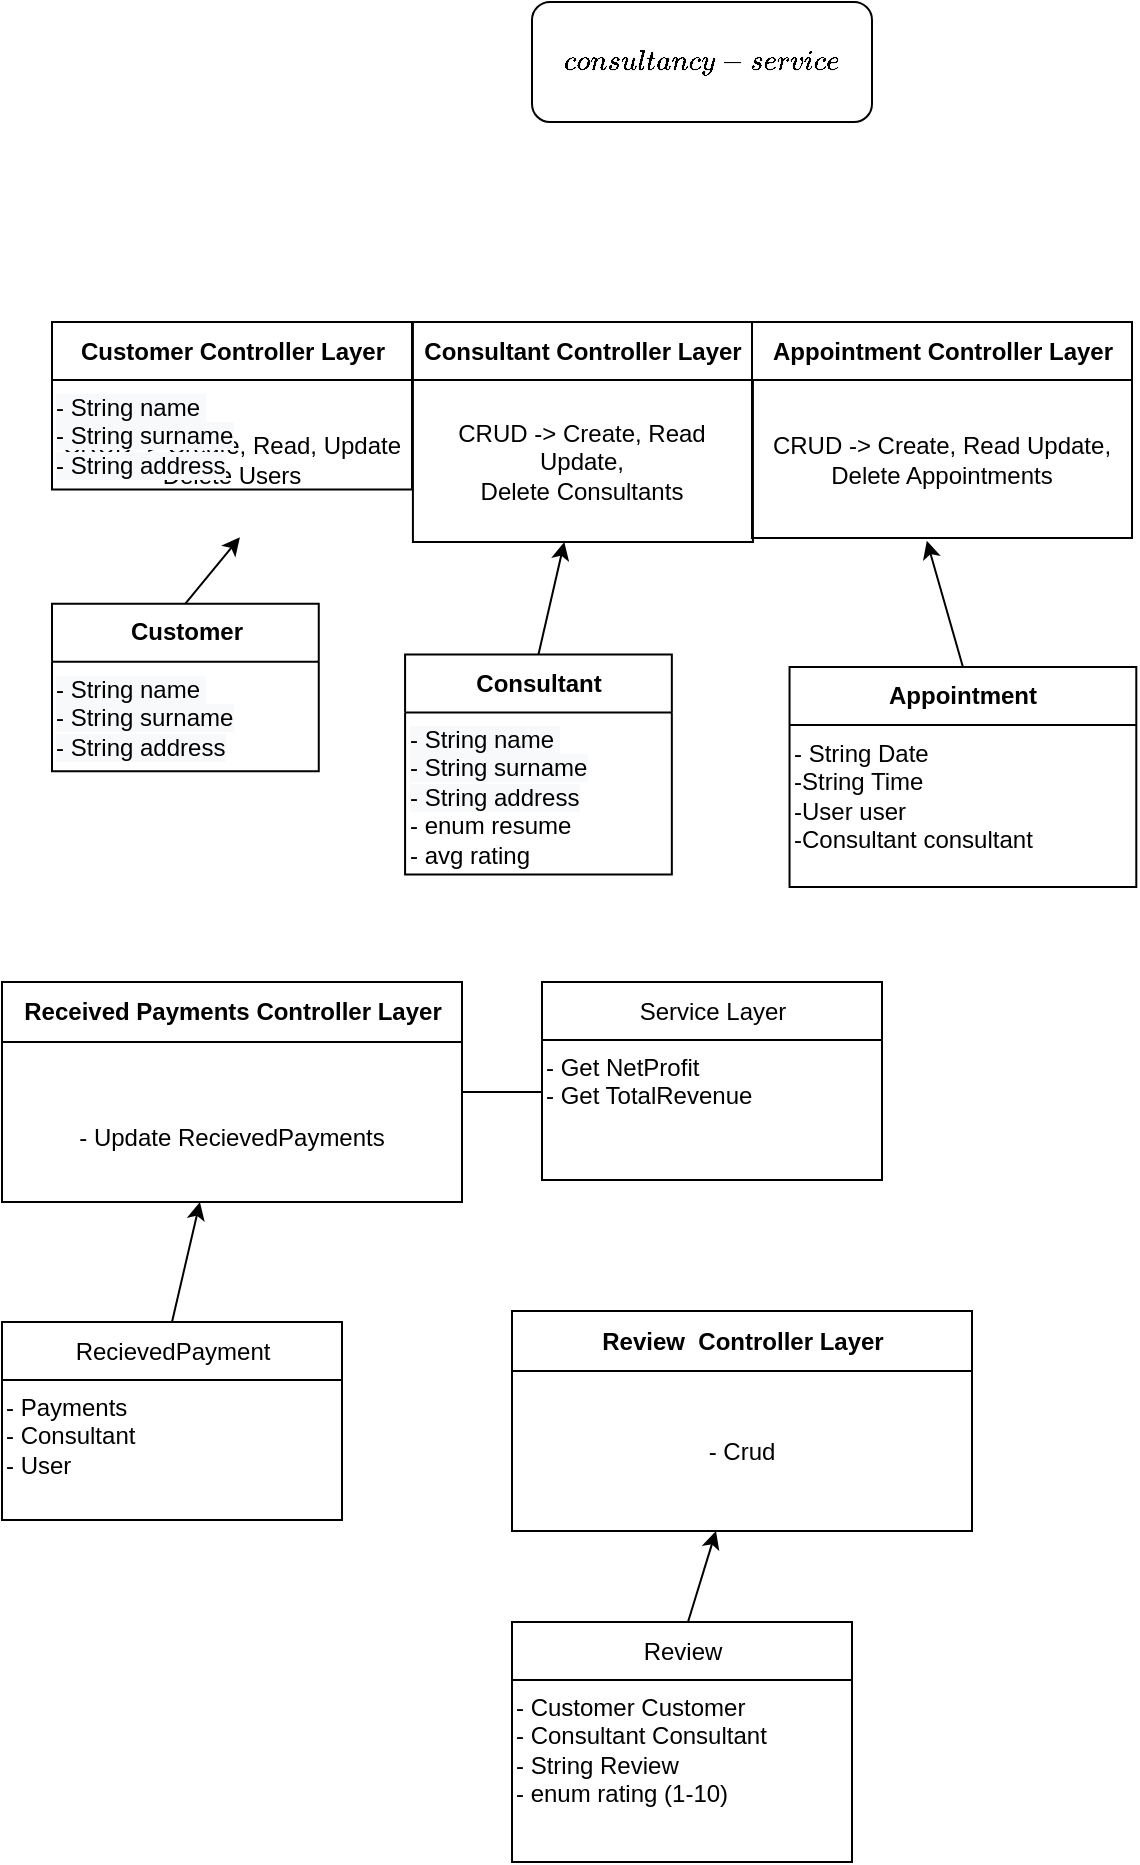 <mxfile version="14.5.7" type="github">
  <diagram id="cv6Ku92gqxpMJyDZPzsR" name="Page-1">
    <mxGraphModel dx="782" dy="448" grid="1" gridSize="10" guides="1" tooltips="1" connect="1" arrows="1" fold="1" page="1" pageScale="1" pageWidth="850" pageHeight="1100" math="1" shadow="0">
      <root>
        <mxCell id="0" />
        <mxCell id="1" parent="0" />
        <mxCell id="bVXocY5plBnqCkHnwArX-1" value="$$consultancy-service$$" style="rounded=1;whiteSpace=wrap;html=1;" parent="1" vertex="1">
          <mxGeometry x="300" y="30" width="170" height="60" as="geometry" />
        </mxCell>
        <mxCell id="bVXocY5plBnqCkHnwArX-13" value="Received Payments Controller Layer" style="swimlane;fontStyle=1;align=center;verticalAlign=middle;childLayout=stackLayout;horizontal=1;startSize=30;horizontalStack=0;resizeParent=1;resizeParentMax=0;resizeLast=0;collapsible=0;marginBottom=0;html=1;" parent="1" vertex="1">
          <mxGeometry x="35" y="520" width="230" height="110" as="geometry" />
        </mxCell>
        <mxCell id="bVXocY5plBnqCkHnwArX-28" value="&lt;font face=&quot;helvetica&quot;&gt;&lt;span style=&quot;font-weight: 400&quot;&gt;RecievedPayment&lt;/span&gt;&lt;/font&gt;" style="swimlane;fontStyle=1;align=center;verticalAlign=middle;childLayout=stackLayout;horizontal=1;startSize=29;horizontalStack=0;resizeParent=1;resizeParentMax=0;resizeLast=0;collapsible=0;marginBottom=0;html=1;" parent="1" vertex="1">
          <mxGeometry x="35" y="690" width="170" height="99" as="geometry" />
        </mxCell>
        <mxCell id="bVXocY5plBnqCkHnwArX-29" value="&lt;div&gt;&lt;font face=&quot;helvetica&quot;&gt;- Payments&lt;/font&gt;&lt;/div&gt;&lt;div&gt;&lt;font face=&quot;helvetica&quot;&gt;- Consultant&lt;/font&gt;&lt;/div&gt;&lt;div&gt;&lt;font face=&quot;helvetica&quot;&gt;- User&lt;/font&gt;&lt;/div&gt;" style="text;whiteSpace=wrap;html=1;align=left;" parent="bVXocY5plBnqCkHnwArX-28" vertex="1">
          <mxGeometry y="29" width="170" height="70" as="geometry" />
        </mxCell>
        <mxCell id="bVXocY5plBnqCkHnwArX-30" value="" style="endArrow=classic;html=1;entryX=0.522;entryY=0.995;entryDx=0;entryDy=0;entryPerimeter=0;exitX=0.5;exitY=0;exitDx=0;exitDy=0;" parent="1" source="bVXocY5plBnqCkHnwArX-28" edge="1">
          <mxGeometry width="50" height="50" relative="1" as="geometry">
            <mxPoint x="105" y="680.51" as="sourcePoint" />
            <mxPoint x="133.96" y="630.005" as="targetPoint" />
          </mxGeometry>
        </mxCell>
        <mxCell id="bVXocY5plBnqCkHnwArX-34" value="" style="group" parent="1" vertex="1" connectable="0">
          <mxGeometry x="60" y="190" width="540.005" height="282.535" as="geometry" />
        </mxCell>
        <mxCell id="bVXocY5plBnqCkHnwArX-5" value="Consultant Controller Layer" style="swimlane;fontStyle=1;align=center;verticalAlign=middle;childLayout=stackLayout;horizontal=1;startSize=29;horizontalStack=0;resizeParent=1;resizeParentMax=0;resizeLast=0;collapsible=0;marginBottom=0;html=1;" parent="bVXocY5plBnqCkHnwArX-34" vertex="1">
          <mxGeometry x="180.462" width="170" height="110" as="geometry" />
        </mxCell>
        <mxCell id="bVXocY5plBnqCkHnwArX-6" value="CRUD -&amp;gt; Create, Read &lt;br&gt;Update,&lt;br&gt;Delete Consultants" style="text;html=1;strokeColor=none;fillColor=none;align=center;verticalAlign=middle;spacingLeft=4;spacingRight=4;overflow=hidden;rotatable=0;points=[[0,0.5],[1,0.5]];portConstraint=eastwest;" parent="bVXocY5plBnqCkHnwArX-5" vertex="1">
          <mxGeometry y="29" width="170" height="81" as="geometry" />
        </mxCell>
        <mxCell id="bVXocY5plBnqCkHnwArX-9" value="Appointment Controller Layer" style="swimlane;fontStyle=1;align=center;verticalAlign=middle;childLayout=stackLayout;horizontal=1;startSize=29;horizontalStack=0;resizeParent=1;resizeParentMax=0;resizeLast=0;collapsible=0;marginBottom=0;html=1;" parent="bVXocY5plBnqCkHnwArX-34" vertex="1">
          <mxGeometry x="350.005" width="190" height="108.03" as="geometry" />
        </mxCell>
        <mxCell id="bVXocY5plBnqCkHnwArX-10" value="CRUD -&amp;gt; Create, Read Update,&lt;br&gt;Delete Appointments" style="text;html=1;strokeColor=none;fillColor=none;align=center;verticalAlign=middle;spacingLeft=4;spacingRight=4;overflow=hidden;rotatable=0;points=[[0,0.5],[1,0.5]];portConstraint=eastwest;" parent="bVXocY5plBnqCkHnwArX-9" vertex="1">
          <mxGeometry y="29" width="190" height="79.03" as="geometry" />
        </mxCell>
        <mxCell id="bVXocY5plBnqCkHnwArX-17" value="Customer" style="swimlane;fontStyle=1;align=center;verticalAlign=middle;childLayout=stackLayout;horizontal=1;startSize=29;horizontalStack=0;resizeParent=1;resizeParentMax=0;resizeLast=0;collapsible=0;marginBottom=0;html=1;" parent="bVXocY5plBnqCkHnwArX-34" vertex="1">
          <mxGeometry y="140.845" width="133.385" height="83.773" as="geometry" />
        </mxCell>
        <mxCell id="bVXocY5plBnqCkHnwArX-15" value="&lt;span style=&quot;color: rgb(0 , 0 , 0) ; font-family: &amp;#34;helvetica&amp;#34; ; font-size: 12px ; font-style: normal ; font-weight: 400 ; letter-spacing: normal ; text-align: center ; text-indent: 0px ; text-transform: none ; word-spacing: 0px ; background-color: rgb(248 , 249 , 250) ; display: inline ; float: none&quot;&gt;- String name&amp;nbsp;&lt;/span&gt;&lt;br style=&quot;color: rgb(0 , 0 , 0) ; font-family: &amp;#34;helvetica&amp;#34; ; font-size: 12px ; font-style: normal ; font-weight: 400 ; letter-spacing: normal ; text-align: center ; text-indent: 0px ; text-transform: none ; word-spacing: 0px ; background-color: rgb(248 , 249 , 250)&quot;&gt;&lt;span style=&quot;color: rgb(0 , 0 , 0) ; font-family: &amp;#34;helvetica&amp;#34; ; font-size: 12px ; font-style: normal ; font-weight: 400 ; letter-spacing: normal ; text-align: center ; text-indent: 0px ; text-transform: none ; word-spacing: 0px ; background-color: rgb(248 , 249 , 250) ; display: inline ; float: none&quot;&gt;- String surname&lt;/span&gt;&lt;br style=&quot;color: rgb(0 , 0 , 0) ; font-family: &amp;#34;helvetica&amp;#34; ; font-size: 12px ; font-style: normal ; font-weight: 400 ; letter-spacing: normal ; text-align: center ; text-indent: 0px ; text-transform: none ; word-spacing: 0px ; background-color: rgb(248 , 249 , 250)&quot;&gt;&lt;span style=&quot;color: rgb(0 , 0 , 0) ; font-family: &amp;#34;helvetica&amp;#34; ; font-size: 12px ; font-style: normal ; font-weight: 400 ; letter-spacing: normal ; text-align: center ; text-indent: 0px ; text-transform: none ; word-spacing: 0px ; background-color: rgb(248 , 249 , 250) ; display: inline ; float: none&quot;&gt;- String address&lt;/span&gt;&lt;br style=&quot;color: rgb(0 , 0 , 0) ; font-family: &amp;#34;helvetica&amp;#34; ; font-size: 12px ; font-style: normal ; font-weight: 400 ; letter-spacing: normal ; text-align: center ; text-indent: 0px ; text-transform: none ; word-spacing: 0px ; background-color: rgb(248 , 249 , 250)&quot;&gt;" style="text;whiteSpace=wrap;html=1;" parent="bVXocY5plBnqCkHnwArX-17" vertex="1">
          <mxGeometry y="29" width="133.385" height="54.773" as="geometry" />
        </mxCell>
        <mxCell id="bVXocY5plBnqCkHnwArX-19" value="" style="endArrow=classic;html=1;entryX=0.522;entryY=0.995;entryDx=0;entryDy=0;entryPerimeter=0;exitX=0.5;exitY=0;exitDx=0;exitDy=0;" parent="bVXocY5plBnqCkHnwArX-34" source="bVXocY5plBnqCkHnwArX-17" target="bVXocY5plBnqCkHnwArX-3" edge="1">
          <mxGeometry width="50" height="50" relative="1" as="geometry">
            <mxPoint x="15.692" y="250.391" as="sourcePoint" />
            <mxPoint x="54.923" y="211.268" as="targetPoint" />
          </mxGeometry>
        </mxCell>
        <mxCell id="bVXocY5plBnqCkHnwArX-23" value="Consultant" style="swimlane;fontStyle=1;align=center;verticalAlign=middle;childLayout=stackLayout;horizontal=1;startSize=29;horizontalStack=0;resizeParent=1;resizeParentMax=0;resizeLast=0;collapsible=0;marginBottom=0;html=1;" parent="bVXocY5plBnqCkHnwArX-34" vertex="1">
          <mxGeometry x="176.538" y="166.225" width="133.38" height="110" as="geometry" />
        </mxCell>
        <mxCell id="bVXocY5plBnqCkHnwArX-24" value="&lt;span style=&quot;color: rgb(0 , 0 , 0) ; font-family: &amp;#34;helvetica&amp;#34; ; font-size: 12px ; font-style: normal ; font-weight: 400 ; letter-spacing: normal ; text-align: center ; text-indent: 0px ; text-transform: none ; word-spacing: 0px ; background-color: rgb(248 , 249 , 250) ; display: inline ; float: none&quot;&gt;- String name&amp;nbsp;&lt;/span&gt;&lt;br style=&quot;color: rgb(0 , 0 , 0) ; font-family: &amp;#34;helvetica&amp;#34; ; font-size: 12px ; font-style: normal ; font-weight: 400 ; letter-spacing: normal ; text-align: center ; text-indent: 0px ; text-transform: none ; word-spacing: 0px ; background-color: rgb(248 , 249 , 250)&quot;&gt;&lt;span style=&quot;color: rgb(0 , 0 , 0) ; font-family: &amp;#34;helvetica&amp;#34; ; font-size: 12px ; font-style: normal ; font-weight: 400 ; letter-spacing: normal ; text-align: center ; text-indent: 0px ; text-transform: none ; word-spacing: 0px ; background-color: rgb(248 , 249 , 250) ; display: inline ; float: none&quot;&gt;- String surname&lt;/span&gt;&lt;br style=&quot;color: rgb(0 , 0 , 0) ; font-family: &amp;#34;helvetica&amp;#34; ; font-size: 12px ; font-style: normal ; font-weight: 400 ; letter-spacing: normal ; text-align: center ; text-indent: 0px ; text-transform: none ; word-spacing: 0px ; background-color: rgb(248 , 249 , 250)&quot;&gt;&lt;span style=&quot;color: rgb(0 , 0 , 0) ; font-family: &amp;#34;helvetica&amp;#34; ; font-size: 12px ; font-style: normal ; font-weight: 400 ; letter-spacing: normal ; text-align: center ; text-indent: 0px ; text-transform: none ; word-spacing: 0px ; background-color: rgb(248 , 249 , 250) ; display: inline ; float: none&quot;&gt;- String address&lt;br&gt;&lt;/span&gt;- enum resume&lt;br&gt;- avg rating" style="text;whiteSpace=wrap;html=1;" parent="bVXocY5plBnqCkHnwArX-23" vertex="1">
          <mxGeometry y="29" width="133.38" height="81" as="geometry" />
        </mxCell>
        <mxCell id="bVXocY5plBnqCkHnwArX-25" value="" style="endArrow=classic;html=1;exitX=0.5;exitY=0;exitDx=0;exitDy=0;" parent="bVXocY5plBnqCkHnwArX-34" source="bVXocY5plBnqCkHnwArX-23" target="bVXocY5plBnqCkHnwArX-6" edge="1">
          <mxGeometry width="50" height="50" relative="1" as="geometry">
            <mxPoint x="192.231" y="250.391" as="sourcePoint" />
            <mxPoint x="266" y="120" as="targetPoint" />
          </mxGeometry>
        </mxCell>
        <mxCell id="bVXocY5plBnqCkHnwArX-31" value="Appointment" style="swimlane;fontStyle=1;align=center;verticalAlign=middle;childLayout=stackLayout;horizontal=1;startSize=29;horizontalStack=0;resizeParent=1;resizeParentMax=0;resizeLast=0;collapsible=0;marginBottom=0;html=1;" parent="bVXocY5plBnqCkHnwArX-34" vertex="1">
          <mxGeometry x="368.769" y="172.535" width="173.38" height="110" as="geometry" />
        </mxCell>
        <mxCell id="bVXocY5plBnqCkHnwArX-32" value="&lt;div&gt;&lt;span&gt;&lt;font face=&quot;helvetica&quot;&gt;- String Date&lt;/font&gt;&lt;/span&gt;&lt;/div&gt;&lt;div&gt;&lt;span&gt;&lt;font face=&quot;helvetica&quot;&gt;-String Time&lt;/font&gt;&lt;/span&gt;&lt;/div&gt;&lt;div&gt;&lt;font face=&quot;helvetica&quot;&gt;-User user&lt;/font&gt;&lt;/div&gt;&lt;div&gt;&lt;font face=&quot;helvetica&quot;&gt;-Consultant consultant&lt;/font&gt;&lt;/div&gt;" style="text;whiteSpace=wrap;html=1;align=left;" parent="bVXocY5plBnqCkHnwArX-31" vertex="1">
          <mxGeometry y="29" width="173.38" height="81" as="geometry" />
        </mxCell>
        <mxCell id="bVXocY5plBnqCkHnwArX-33" value="" style="endArrow=classic;html=1;entryX=0.46;entryY=1.017;entryDx=0;entryDy=0;entryPerimeter=0;exitX=0.5;exitY=0;exitDx=0;exitDy=0;" parent="bVXocY5plBnqCkHnwArX-34" source="bVXocY5plBnqCkHnwArX-31" target="bVXocY5plBnqCkHnwArX-10" edge="1">
          <mxGeometry width="50" height="50" relative="1" as="geometry">
            <mxPoint x="384.462" y="282.081" as="sourcePoint" />
            <mxPoint x="458.184" y="133.016" as="targetPoint" />
          </mxGeometry>
        </mxCell>
        <mxCell id="bVXocY5plBnqCkHnwArX-3" value="CRUD -&amp;gt; Create, Read, Update&lt;br&gt;Delete Users" style="text;html=1;strokeColor=none;fillColor=none;align=center;verticalAlign=middle;spacingLeft=4;spacingRight=4;overflow=hidden;rotatable=0;points=[[0,0.5],[1,0.5]];portConstraint=eastwest;" parent="bVXocY5plBnqCkHnwArX-34" vertex="1">
          <mxGeometry y="29" width="180" height="79.03" as="geometry" />
        </mxCell>
        <mxCell id="bVXocY5plBnqCkHnwArX-2" value="Customer Controller Layer" style="swimlane;fontStyle=1;align=center;verticalAlign=middle;childLayout=stackLayout;horizontal=1;startSize=29;horizontalStack=0;resizeParent=1;resizeParentMax=0;resizeLast=0;collapsible=0;marginBottom=0;html=1;" parent="1" vertex="1">
          <mxGeometry x="60" y="190" width="180" height="83.773" as="geometry" />
        </mxCell>
        <mxCell id="bVXocY5plBnqCkHnwArX-47" value="&lt;span style=&quot;color: rgb(0 , 0 , 0) ; font-family: &amp;#34;helvetica&amp;#34; ; font-size: 12px ; font-style: normal ; font-weight: 400 ; letter-spacing: normal ; text-align: center ; text-indent: 0px ; text-transform: none ; word-spacing: 0px ; background-color: rgb(248 , 249 , 250) ; display: inline ; float: none&quot;&gt;- String name&amp;nbsp;&lt;/span&gt;&lt;br style=&quot;color: rgb(0 , 0 , 0) ; font-family: &amp;#34;helvetica&amp;#34; ; font-size: 12px ; font-style: normal ; font-weight: 400 ; letter-spacing: normal ; text-align: center ; text-indent: 0px ; text-transform: none ; word-spacing: 0px ; background-color: rgb(248 , 249 , 250)&quot;&gt;&lt;span style=&quot;color: rgb(0 , 0 , 0) ; font-family: &amp;#34;helvetica&amp;#34; ; font-size: 12px ; font-style: normal ; font-weight: 400 ; letter-spacing: normal ; text-align: center ; text-indent: 0px ; text-transform: none ; word-spacing: 0px ; background-color: rgb(248 , 249 , 250) ; display: inline ; float: none&quot;&gt;- String surname&lt;/span&gt;&lt;br style=&quot;color: rgb(0 , 0 , 0) ; font-family: &amp;#34;helvetica&amp;#34; ; font-size: 12px ; font-style: normal ; font-weight: 400 ; letter-spacing: normal ; text-align: center ; text-indent: 0px ; text-transform: none ; word-spacing: 0px ; background-color: rgb(248 , 249 , 250)&quot;&gt;&lt;span style=&quot;color: rgb(0 , 0 , 0) ; font-family: &amp;#34;helvetica&amp;#34; ; font-size: 12px ; font-style: normal ; font-weight: 400 ; letter-spacing: normal ; text-align: center ; text-indent: 0px ; text-transform: none ; word-spacing: 0px ; background-color: rgb(248 , 249 , 250) ; display: inline ; float: none&quot;&gt;- String address&lt;/span&gt;&lt;br style=&quot;color: rgb(0 , 0 , 0) ; font-family: &amp;#34;helvetica&amp;#34; ; font-size: 12px ; font-style: normal ; font-weight: 400 ; letter-spacing: normal ; text-align: center ; text-indent: 0px ; text-transform: none ; word-spacing: 0px ; background-color: rgb(248 , 249 , 250)&quot;&gt;" style="text;whiteSpace=wrap;html=1;" parent="bVXocY5plBnqCkHnwArX-2" vertex="1">
          <mxGeometry y="29" width="180" height="54.773" as="geometry" />
        </mxCell>
        <mxCell id="bVXocY5plBnqCkHnwArX-38" value="" style="line;strokeWidth=1;fillColor=none;align=left;verticalAlign=middle;spacingTop=-1;spacingLeft=3;spacingRight=3;rotatable=0;labelPosition=right;points=[];portConstraint=eastwest;" parent="1" vertex="1">
          <mxGeometry x="265" y="571" width="40" height="8" as="geometry" />
        </mxCell>
        <mxCell id="bVXocY5plBnqCkHnwArX-39" value="&lt;font face=&quot;helvetica&quot;&gt;&lt;span style=&quot;font-weight: 400&quot;&gt;Service Layer&lt;/span&gt;&lt;/font&gt;" style="swimlane;fontStyle=1;align=center;verticalAlign=middle;childLayout=stackLayout;horizontal=1;startSize=29;horizontalStack=0;resizeParent=1;resizeParentMax=0;resizeLast=0;collapsible=0;marginBottom=0;html=1;" parent="1" vertex="1">
          <mxGeometry x="305" y="520" width="170" height="99" as="geometry" />
        </mxCell>
        <mxCell id="bVXocY5plBnqCkHnwArX-40" value="&lt;font face=&quot;helvetica&quot;&gt;- Get NetProfit&lt;br&gt;- Get TotalRevenue&lt;br&gt;&lt;br&gt;&lt;/font&gt;" style="text;whiteSpace=wrap;html=1;align=left;" parent="bVXocY5plBnqCkHnwArX-39" vertex="1">
          <mxGeometry y="29" width="170" height="70" as="geometry" />
        </mxCell>
        <mxCell id="bVXocY5plBnqCkHnwArX-14" value="&lt;br&gt;- Update RecievedPayments&lt;br&gt;" style="text;html=1;strokeColor=none;fillColor=none;align=center;verticalAlign=middle;spacingLeft=4;spacingRight=4;overflow=hidden;rotatable=0;points=[[0,0.5],[1,0.5]];portConstraint=eastwest;" parent="1" vertex="1">
          <mxGeometry x="35" y="550" width="230" height="80" as="geometry" />
        </mxCell>
        <mxCell id="bVXocY5plBnqCkHnwArX-41" value="Review&amp;nbsp; Controller Layer" style="swimlane;fontStyle=1;align=center;verticalAlign=middle;childLayout=stackLayout;horizontal=1;startSize=30;horizontalStack=0;resizeParent=1;resizeParentMax=0;resizeLast=0;collapsible=0;marginBottom=0;html=1;" parent="1" vertex="1">
          <mxGeometry x="290" y="684.5" width="230" height="110" as="geometry" />
        </mxCell>
        <mxCell id="bVXocY5plBnqCkHnwArX-42" value="- Crud" style="text;html=1;strokeColor=none;fillColor=none;align=center;verticalAlign=middle;spacingLeft=4;spacingRight=4;overflow=hidden;rotatable=0;points=[[0,0.5],[1,0.5]];portConstraint=eastwest;" parent="1" vertex="1">
          <mxGeometry x="290" y="714.5" width="230" height="80" as="geometry" />
        </mxCell>
        <mxCell id="bVXocY5plBnqCkHnwArX-45" value="&lt;font face=&quot;helvetica&quot;&gt;&lt;span style=&quot;font-weight: 400&quot;&gt;Review&lt;/span&gt;&lt;/font&gt;" style="swimlane;fontStyle=1;align=center;verticalAlign=middle;childLayout=stackLayout;horizontal=1;startSize=29;horizontalStack=0;resizeParent=1;resizeParentMax=0;resizeLast=0;collapsible=0;marginBottom=0;html=1;" parent="1" vertex="1">
          <mxGeometry x="290" y="840" width="170" height="120" as="geometry" />
        </mxCell>
        <mxCell id="bVXocY5plBnqCkHnwArX-46" value="&lt;div&gt;&lt;span style=&quot;font-family: &amp;#34;helvetica&amp;#34;&quot;&gt;- Customer Customer&lt;/span&gt;&lt;br&gt;&lt;/div&gt;&lt;div&gt;&lt;font face=&quot;helvetica&quot;&gt;- Consultant Consultant&lt;/font&gt;&lt;/div&gt;&lt;div&gt;&lt;span style=&quot;font-family: &amp;#34;helvetica&amp;#34;&quot;&gt;- String Review&lt;/span&gt;&lt;/div&gt;&lt;div&gt;&lt;font face=&quot;helvetica&quot;&gt;- enum rating (1-10)&lt;/font&gt;&lt;/div&gt;" style="text;whiteSpace=wrap;html=1;align=left;" parent="bVXocY5plBnqCkHnwArX-45" vertex="1">
          <mxGeometry y="29" width="170" height="91" as="geometry" />
        </mxCell>
        <mxCell id="bVXocY5plBnqCkHnwArX-48" value="" style="endArrow=classic;html=1;entryX=0.522;entryY=0.995;entryDx=0;entryDy=0;entryPerimeter=0;" parent="1" edge="1">
          <mxGeometry width="50" height="50" relative="1" as="geometry">
            <mxPoint x="378" y="840" as="sourcePoint" />
            <mxPoint x="391.98" y="794.495" as="targetPoint" />
          </mxGeometry>
        </mxCell>
      </root>
    </mxGraphModel>
  </diagram>
</mxfile>
